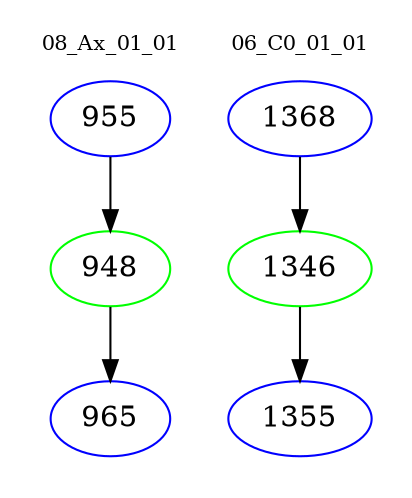 digraph{
subgraph cluster_0 {
color = white
label = "08_Ax_01_01";
fontsize=10;
T0_955 [label="955", color="blue"]
T0_955 -> T0_948 [color="black"]
T0_948 [label="948", color="green"]
T0_948 -> T0_965 [color="black"]
T0_965 [label="965", color="blue"]
}
subgraph cluster_1 {
color = white
label = "06_C0_01_01";
fontsize=10;
T1_1368 [label="1368", color="blue"]
T1_1368 -> T1_1346 [color="black"]
T1_1346 [label="1346", color="green"]
T1_1346 -> T1_1355 [color="black"]
T1_1355 [label="1355", color="blue"]
}
}
